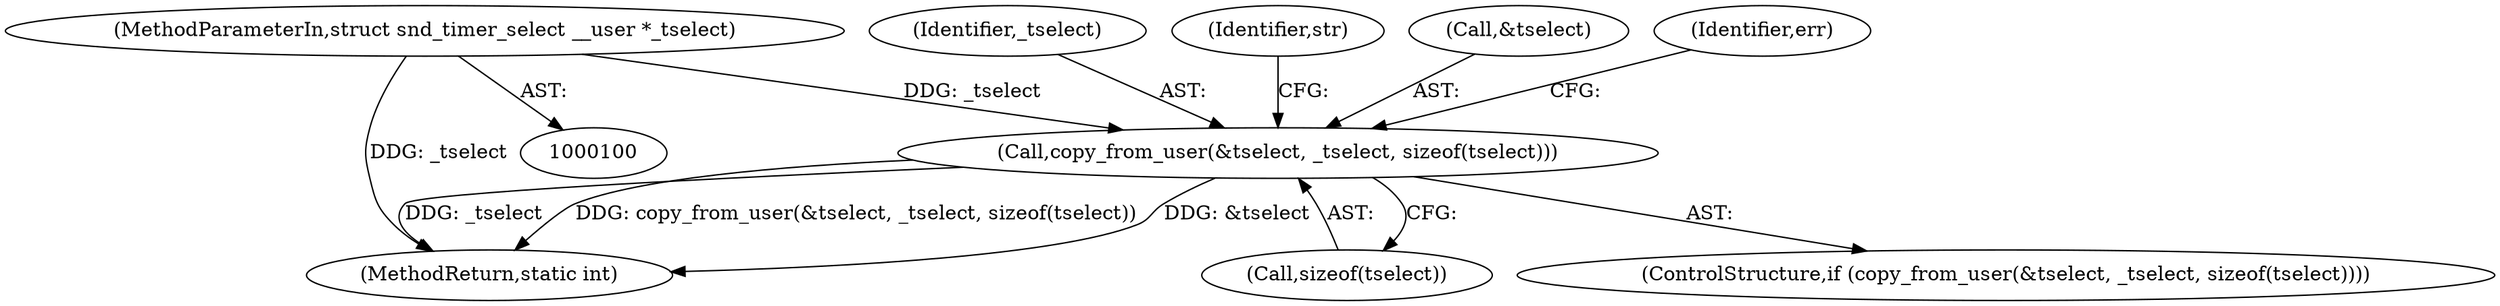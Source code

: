 digraph "0_linux_af368027a49a751d6ff4ee9e3f9961f35bb4fede_2@API" {
"1000136" [label="(Call,copy_from_user(&tselect, _tselect, sizeof(tselect)))"];
"1000102" [label="(MethodParameterIn,struct snd_timer_select __user *_tselect)"];
"1000139" [label="(Identifier,_tselect)"];
"1000140" [label="(Call,sizeof(tselect))"];
"1000317" [label="(MethodReturn,static int)"];
"1000102" [label="(MethodParameterIn,struct snd_timer_select __user *_tselect)"];
"1000136" [label="(Call,copy_from_user(&tselect, _tselect, sizeof(tselect)))"];
"1000149" [label="(Identifier,str)"];
"1000135" [label="(ControlStructure,if (copy_from_user(&tselect, _tselect, sizeof(tselect))))"];
"1000137" [label="(Call,&tselect)"];
"1000144" [label="(Identifier,err)"];
"1000136" -> "1000135"  [label="AST: "];
"1000136" -> "1000140"  [label="CFG: "];
"1000137" -> "1000136"  [label="AST: "];
"1000139" -> "1000136"  [label="AST: "];
"1000140" -> "1000136"  [label="AST: "];
"1000144" -> "1000136"  [label="CFG: "];
"1000149" -> "1000136"  [label="CFG: "];
"1000136" -> "1000317"  [label="DDG: _tselect"];
"1000136" -> "1000317"  [label="DDG: copy_from_user(&tselect, _tselect, sizeof(tselect))"];
"1000136" -> "1000317"  [label="DDG: &tselect"];
"1000102" -> "1000136"  [label="DDG: _tselect"];
"1000102" -> "1000100"  [label="AST: "];
"1000102" -> "1000317"  [label="DDG: _tselect"];
}
